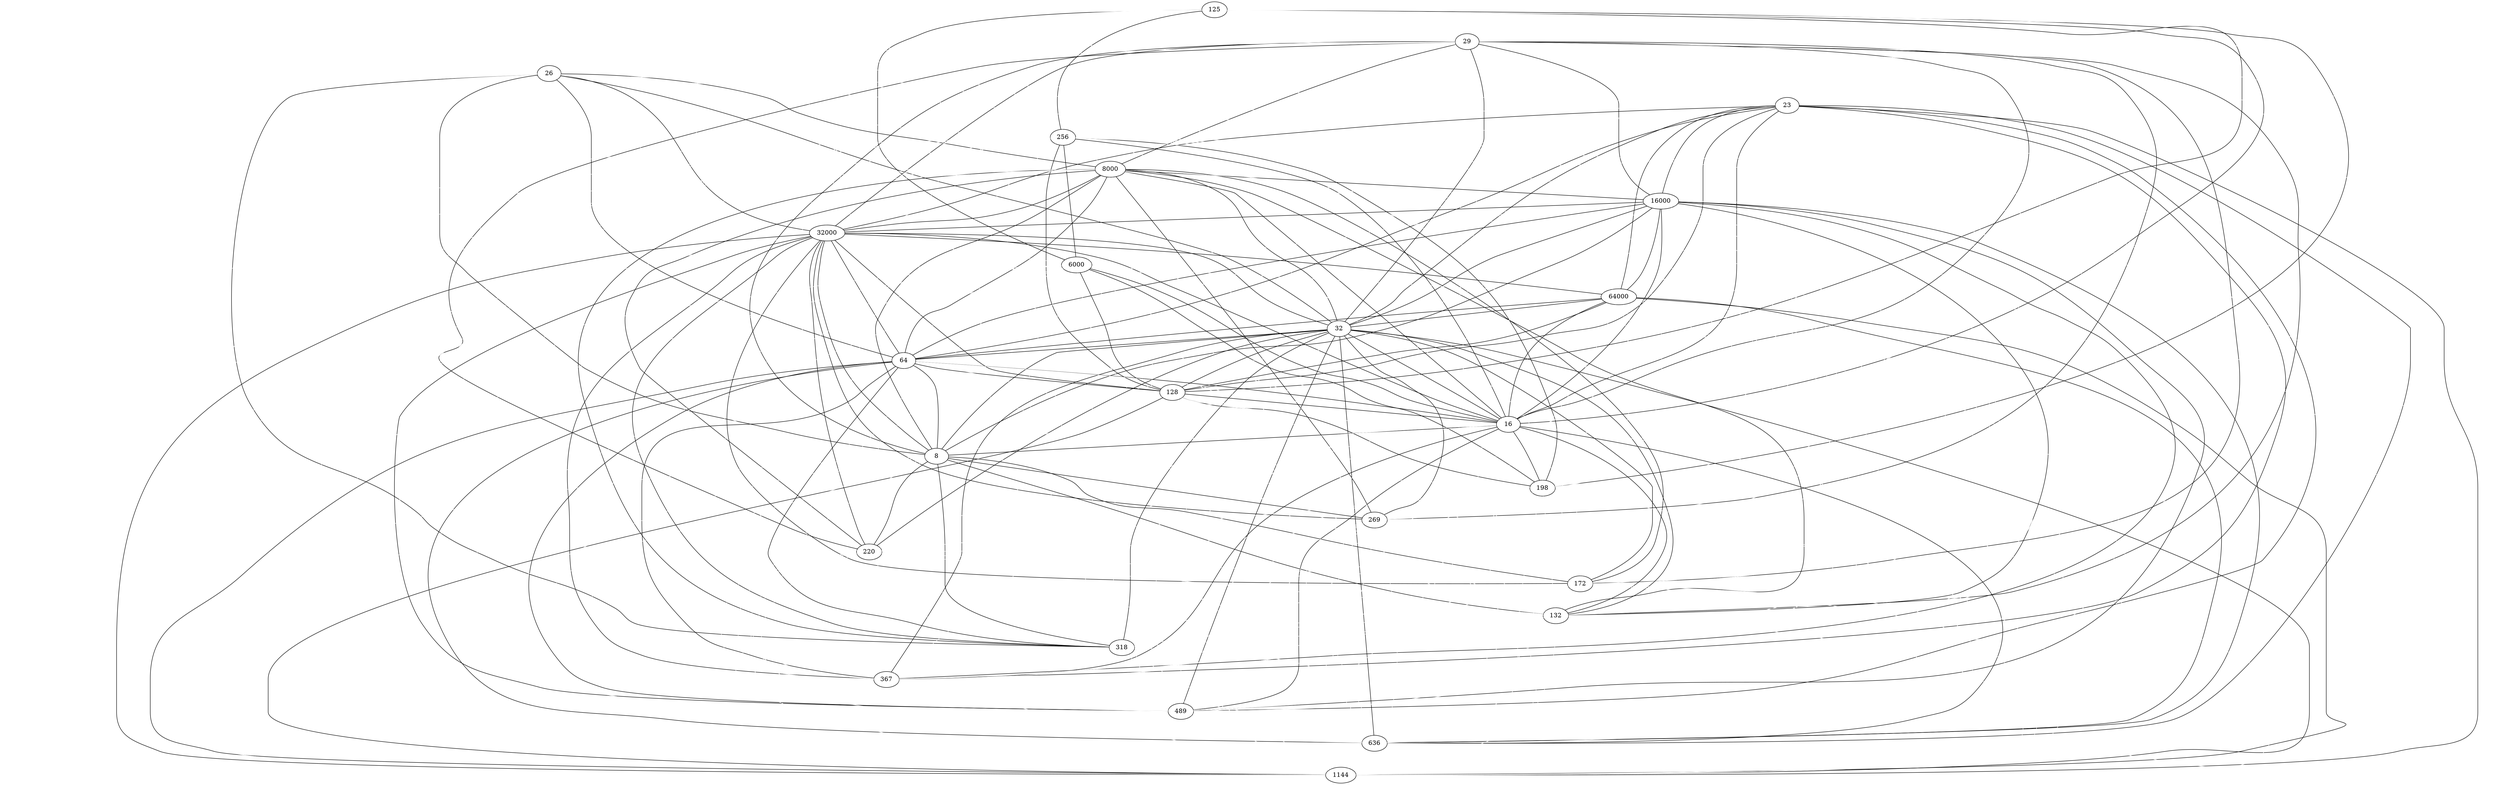 strict graph "" {
125;
29;
26;
23;
256;
8000;
16000;
32000;
6000;
64000;
32;
64;
128;
16;
8;
198;
269;
220;
172;
132;
318;
367;
489;
636;
1144;
125 -- 29  [color=white];
125 -- 26  [color=white];
125 -- 23  [color=white];
125 -- 256  [color=black];
125 -- 8000  [color=white];
125 -- 16000  [color=white];
125 -- 32000  [color=white];
125 -- 6000  [color=black];
125 -- 64000  [color=white];
125 -- 32  [color=white];
125 -- 64  [color=white];
125 -- 128  [color=black];
125 -- 16  [color=black];
125 -- 8  [color=white];
125 -- 198  [color=black];
125 -- 269  [color=white];
125 -- 220  [color=white];
125 -- 172  [color=white];
125 -- 132  [color=white];
125 -- 318  [color=white];
125 -- 367  [color=white];
125 -- 489  [color=white];
125 -- 636  [color=white];
125 -- 1144  [color=white];
29 -- 26  [color=white];
29 -- 23  [color=white];
29 -- 256  [color=white];
29 -- 8000  [color=black];
29 -- 16000  [color=black];
29 -- 32000  [color=black];
29 -- 6000  [color=white];
29 -- 64000  [color=white];
29 -- 32  [color=black];
29 -- 64  [color=white];
29 -- 128  [color=white];
29 -- 16  [color=black];
29 -- 8  [color=black];
29 -- 198  [color=white];
29 -- 269  [color=black];
29 -- 220  [color=black];
29 -- 172  [color=black];
29 -- 132  [color=black];
29 -- 318  [color=white];
29 -- 367  [color=white];
29 -- 489  [color=white];
29 -- 636  [color=white];
29 -- 1144  [color=white];
26 -- 23  [color=white];
26 -- 256  [color=white];
26 -- 8000  [color=black];
26 -- 16000  [color=white];
26 -- 32000  [color=black];
26 -- 6000  [color=white];
26 -- 64000  [color=white];
26 -- 32  [color=black];
26 -- 64  [color=black];
26 -- 128  [color=white];
26 -- 16  [color=white];
26 -- 8  [color=black];
26 -- 198  [color=white];
26 -- 269  [color=white];
26 -- 220  [color=white];
26 -- 172  [color=white];
26 -- 132  [color=white];
26 -- 318  [color=black];
26 -- 367  [color=white];
26 -- 489  [color=white];
26 -- 636  [color=white];
26 -- 1144  [color=white];
23 -- 256  [color=white];
23 -- 8000  [color=white];
23 -- 16000  [color=black];
23 -- 32000  [color=black];
23 -- 6000  [color=white];
23 -- 64000  [color=black];
23 -- 32  [color=black];
23 -- 64  [color=black];
23 -- 128  [color=black];
23 -- 16  [color=black];
23 -- 8  [color=white];
23 -- 198  [color=white];
23 -- 269  [color=white];
23 -- 220  [color=white];
23 -- 172  [color=white];
23 -- 132  [color=white];
23 -- 318  [color=white];
23 -- 367  [color=black];
23 -- 489  [color=black];
23 -- 636  [color=black];
23 -- 1144  [color=black];
256 -- 8000  [color=white];
256 -- 16000  [color=white];
256 -- 32000  [color=white];
256 -- 6000  [color=black];
256 -- 64000  [color=white];
256 -- 32  [color=white];
256 -- 64  [color=white];
256 -- 128  [color=black];
256 -- 16  [color=black];
256 -- 8  [color=white];
256 -- 198  [color=black];
256 -- 269  [color=white];
256 -- 220  [color=white];
256 -- 172  [color=white];
256 -- 132  [color=white];
256 -- 318  [color=white];
256 -- 367  [color=white];
256 -- 489  [color=white];
256 -- 636  [color=white];
256 -- 1144  [color=white];
8000 -- 16000  [color=black];
8000 -- 32000  [color=black];
8000 -- 6000  [color=white];
8000 -- 64000  [color=white];
8000 -- 32  [color=black];
8000 -- 64  [color=black];
8000 -- 128  [color=white];
8000 -- 16  [color=black];
8000 -- 8  [color=black];
8000 -- 198  [color=white];
8000 -- 269  [color=black];
8000 -- 220  [color=black];
8000 -- 172  [color=black];
8000 -- 132  [color=black];
8000 -- 318  [color=black];
8000 -- 367  [color=white];
8000 -- 489  [color=white];
8000 -- 636  [color=white];
8000 -- 1144  [color=white];
16000 -- 32000  [color=black];
16000 -- 6000  [color=white];
16000 -- 64000  [color=black];
16000 -- 32  [color=black];
16000 -- 64  [color=black];
16000 -- 128  [color=white];
16000 -- 16  [color=black];
16000 -- 8  [color=black];
16000 -- 198  [color=white];
16000 -- 269  [color=white];
16000 -- 220  [color=white];
16000 -- 172  [color=white];
16000 -- 132  [color=black];
16000 -- 318  [color=white];
16000 -- 367  [color=black];
16000 -- 489  [color=black];
16000 -- 636  [color=black];
16000 -- 1144  [color=white];
32000 -- 6000  [color=white];
32000 -- 64000  [color=black];
32000 -- 32  [color=black];
32000 -- 64  [color=black];
32000 -- 128  [color=black];
32000 -- 16  [color=black];
32000 -- 8  [color=black];
32000 -- 198  [color=white];
32000 -- 269  [color=black];
32000 -- 220  [color=black];
32000 -- 172  [color=black];
32000 -- 132  [color=white];
32000 -- 318  [color=black];
32000 -- 367  [color=black];
32000 -- 489  [color=black];
32000 -- 636  [color=white];
32000 -- 1144  [color=black];
6000 -- 64000  [color=white];
6000 -- 32  [color=white];
6000 -- 64  [color=white];
6000 -- 128  [color=black];
6000 -- 16  [color=black];
6000 -- 8  [color=white];
6000 -- 198  [color=black];
6000 -- 269  [color=white];
6000 -- 220  [color=white];
6000 -- 172  [color=white];
6000 -- 132  [color=white];
6000 -- 318  [color=white];
6000 -- 367  [color=white];
6000 -- 489  [color=white];
6000 -- 636  [color=white];
6000 -- 1144  [color=white];
64000 -- 32  [color=black];
64000 -- 64  [color=black];
64000 -- 128  [color=black];
64000 -- 16  [color=black];
64000 -- 8  [color=white];
64000 -- 198  [color=white];
64000 -- 269  [color=white];
64000 -- 220  [color=white];
64000 -- 172  [color=white];
64000 -- 132  [color=white];
64000 -- 318  [color=white];
64000 -- 367  [color=white];
64000 -- 489  [color=white];
64000 -- 636  [color=black];
64000 -- 1144  [color=black];
32 -- 64  [color=black];
32 -- 128  [color=black];
32 -- 16  [color=black];
32 -- 8  [color=black];
32 -- 198  [color=white];
32 -- 269  [color=black];
32 -- 220  [color=black];
32 -- 172  [color=black];
32 -- 132  [color=black];
32 -- 318  [color=black];
32 -- 367  [color=black];
32 -- 489  [color=black];
32 -- 636  [color=black];
32 -- 1144  [color=black];
64 -- 128  [color=black];
64 -- 16  [color=black];
64 -- 8  [color=black];
64 -- 198  [color=white];
64 -- 269  [color=white];
64 -- 220  [color=white];
64 -- 172  [color=white];
64 -- 132  [color=white];
64 -- 318  [color=black];
64 -- 367  [color=black];
64 -- 489  [color=black];
64 -- 636  [color=black];
64 -- 1144  [color=black];
128 -- 16  [color=black];
128 -- 8  [color=white];
128 -- 198  [color=black];
128 -- 269  [color=white];
128 -- 220  [color=white];
128 -- 172  [color=white];
128 -- 132  [color=white];
128 -- 318  [color=white];
128 -- 367  [color=white];
128 -- 489  [color=white];
128 -- 636  [color=white];
128 -- 1144  [color=black];
16 -- 8  [color=black];
16 -- 198  [color=black];
16 -- 269  [color=white];
16 -- 220  [color=white];
16 -- 172  [color=white];
16 -- 132  [color=black];
16 -- 318  [color=white];
16 -- 367  [color=black];
16 -- 489  [color=black];
16 -- 636  [color=black];
16 -- 1144  [color=white];
8 -- 198  [color=white];
8 -- 269  [color=black];
8 -- 220  [color=black];
8 -- 172  [color=black];
8 -- 132  [color=black];
8 -- 318  [color=black];
8 -- 367  [color=white];
8 -- 489  [color=white];
8 -- 636  [color=white];
8 -- 1144  [color=white];
198 -- 269  [color=white];
198 -- 220  [color=white];
198 -- 172  [color=white];
198 -- 132  [color=white];
198 -- 318  [color=white];
198 -- 367  [color=white];
198 -- 489  [color=white];
198 -- 636  [color=white];
198 -- 1144  [color=white];
269 -- 220  [color=white];
269 -- 172  [color=white];
269 -- 132  [color=white];
269 -- 318  [color=white];
269 -- 367  [color=white];
269 -- 489  [color=white];
269 -- 636  [color=white];
269 -- 1144  [color=white];
220 -- 172  [color=white];
220 -- 132  [color=white];
220 -- 318  [color=white];
220 -- 367  [color=white];
220 -- 489  [color=white];
220 -- 636  [color=white];
220 -- 1144  [color=white];
172 -- 132  [color=white];
172 -- 318  [color=white];
172 -- 367  [color=white];
172 -- 489  [color=white];
172 -- 636  [color=white];
172 -- 1144  [color=white];
132 -- 318  [color=white];
132 -- 367  [color=white];
132 -- 489  [color=white];
132 -- 636  [color=white];
132 -- 1144  [color=white];
318 -- 367  [color=white];
318 -- 489  [color=white];
318 -- 636  [color=white];
318 -- 1144  [color=white];
367 -- 489  [color=white];
367 -- 636  [color=white];
367 -- 1144  [color=white];
489 -- 636  [color=white];
489 -- 1144  [color=white];
636 -- 1144  [color=white];
}
